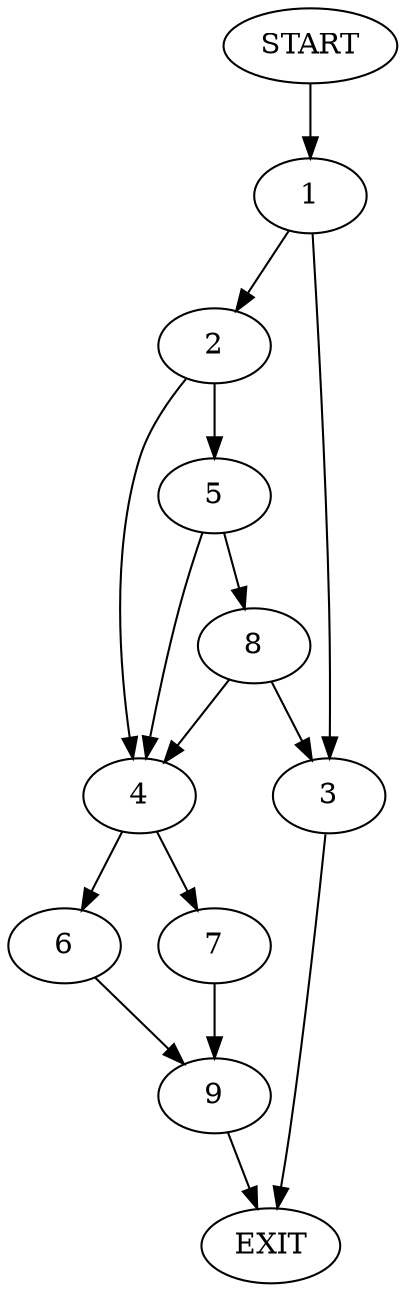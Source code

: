 digraph {
0 [label="START"]
10 [label="EXIT"]
0 -> 1
1 -> 2
1 -> 3
2 -> 4
2 -> 5
3 -> 10
4 -> 6
4 -> 7
5 -> 4
5 -> 8
8 -> 4
8 -> 3
6 -> 9
7 -> 9
9 -> 10
}
